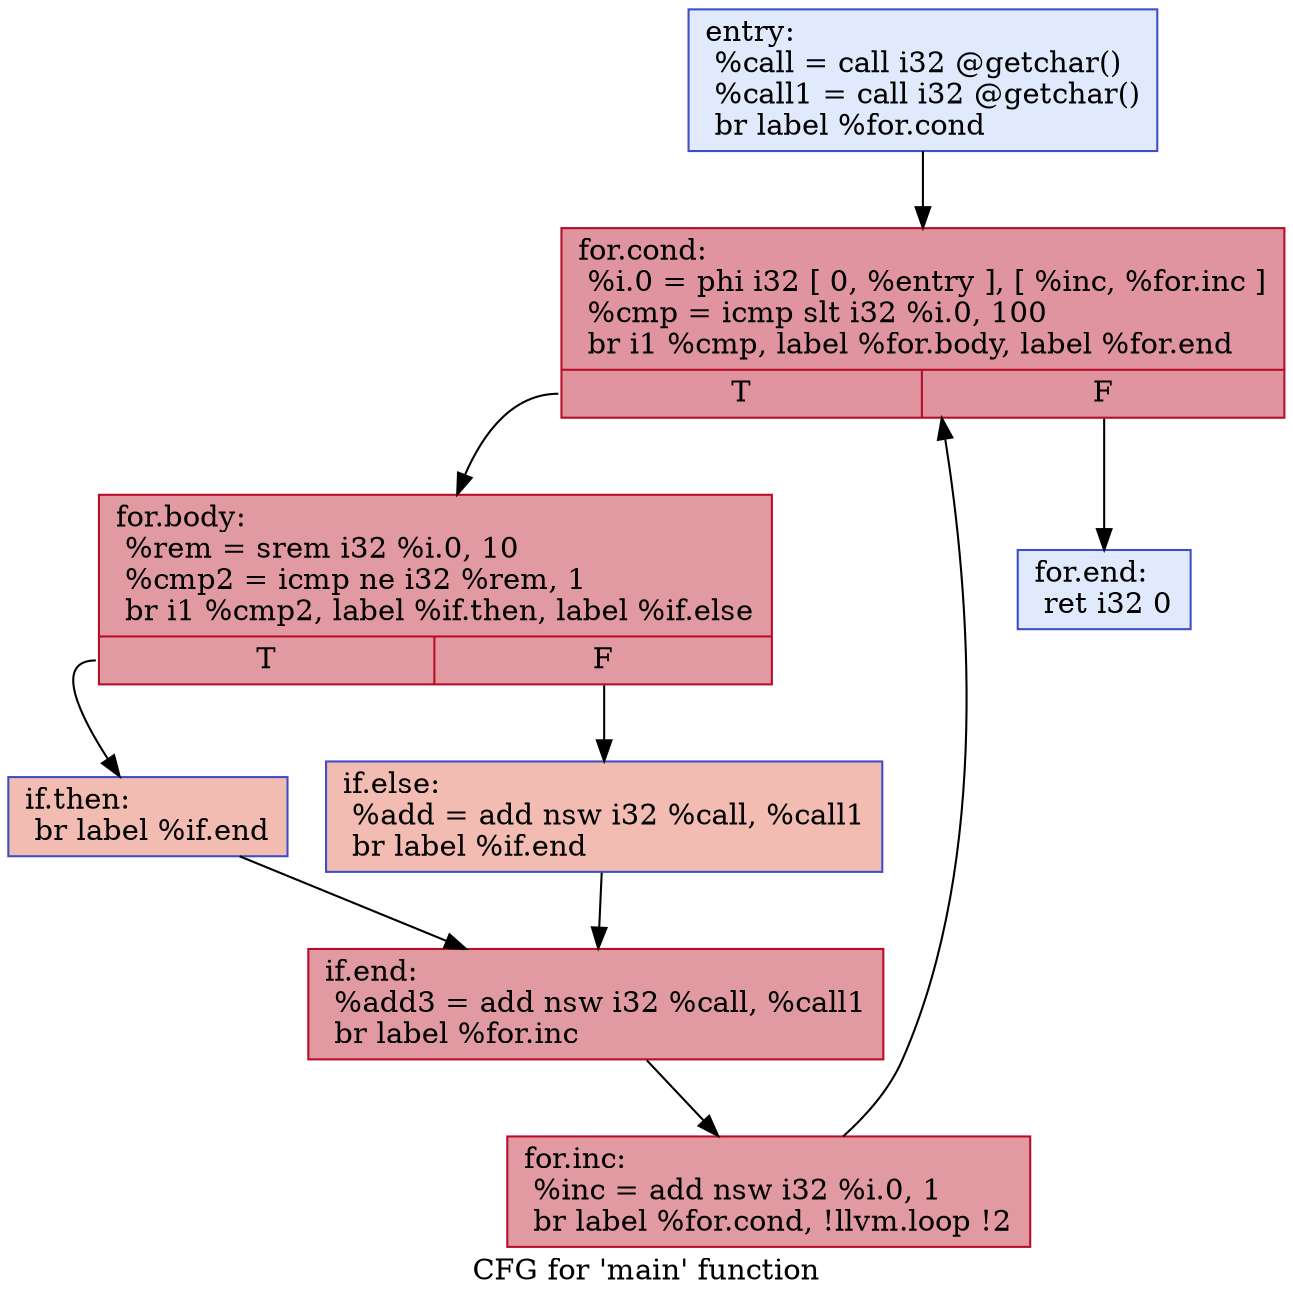 digraph "CFG for 'main' function" {
	label="CFG for 'main' function";

	Node0x55b9f45256b0 [shape=record,color="#3d50c3ff", style=filled, fillcolor="#b9d0f970",label="{entry:\l  %call = call i32 @getchar()\l  %call1 = call i32 @getchar()\l  br label %for.cond\l}"];
	Node0x55b9f45256b0 -> Node0x55b9f4525700;
	Node0x55b9f4525700 [shape=record,color="#b70d28ff", style=filled, fillcolor="#b70d2870",label="{for.cond:                                         \l  %i.0 = phi i32 [ 0, %entry ], [ %inc, %for.inc ]\l  %cmp = icmp slt i32 %i.0, 100\l  br i1 %cmp, label %for.body, label %for.end\l|{<s0>T|<s1>F}}"];
	Node0x55b9f4525700:s0 -> Node0x55b9f4525750;
	Node0x55b9f4525700:s1 -> Node0x55b9f45258e0;
	Node0x55b9f4525750 [shape=record,color="#b70d28ff", style=filled, fillcolor="#bb1b2c70",label="{for.body:                                         \l  %rem = srem i32 %i.0, 10\l  %cmp2 = icmp ne i32 %rem, 1\l  br i1 %cmp2, label %if.then, label %if.else\l|{<s0>T|<s1>F}}"];
	Node0x55b9f4525750:s0 -> Node0x55b9f45257a0;
	Node0x55b9f4525750:s1 -> Node0x55b9f45257f0;
	Node0x55b9f45257a0 [shape=record,color="#3d50c3ff", style=filled, fillcolor="#e1675170",label="{if.then:                                          \l  br label %if.end\l}"];
	Node0x55b9f45257a0 -> Node0x55b9f4525840;
	Node0x55b9f45257f0 [shape=record,color="#3d50c3ff", style=filled, fillcolor="#e1675170",label="{if.else:                                          \l  %add = add nsw i32 %call, %call1\l  br label %if.end\l}"];
	Node0x55b9f45257f0 -> Node0x55b9f4525840;
	Node0x55b9f4525840 [shape=record,color="#b70d28ff", style=filled, fillcolor="#bb1b2c70",label="{if.end:                                           \l  %add3 = add nsw i32 %call, %call1\l  br label %for.inc\l}"];
	Node0x55b9f4525840 -> Node0x55b9f4525890;
	Node0x55b9f4525890 [shape=record,color="#b70d28ff", style=filled, fillcolor="#bb1b2c70",label="{for.inc:                                          \l  %inc = add nsw i32 %i.0, 1\l  br label %for.cond, !llvm.loop !2\l}"];
	Node0x55b9f4525890 -> Node0x55b9f4525700;
	Node0x55b9f45258e0 [shape=record,color="#3d50c3ff", style=filled, fillcolor="#b9d0f970",label="{for.end:                                          \l  ret i32 0\l}"];
}
